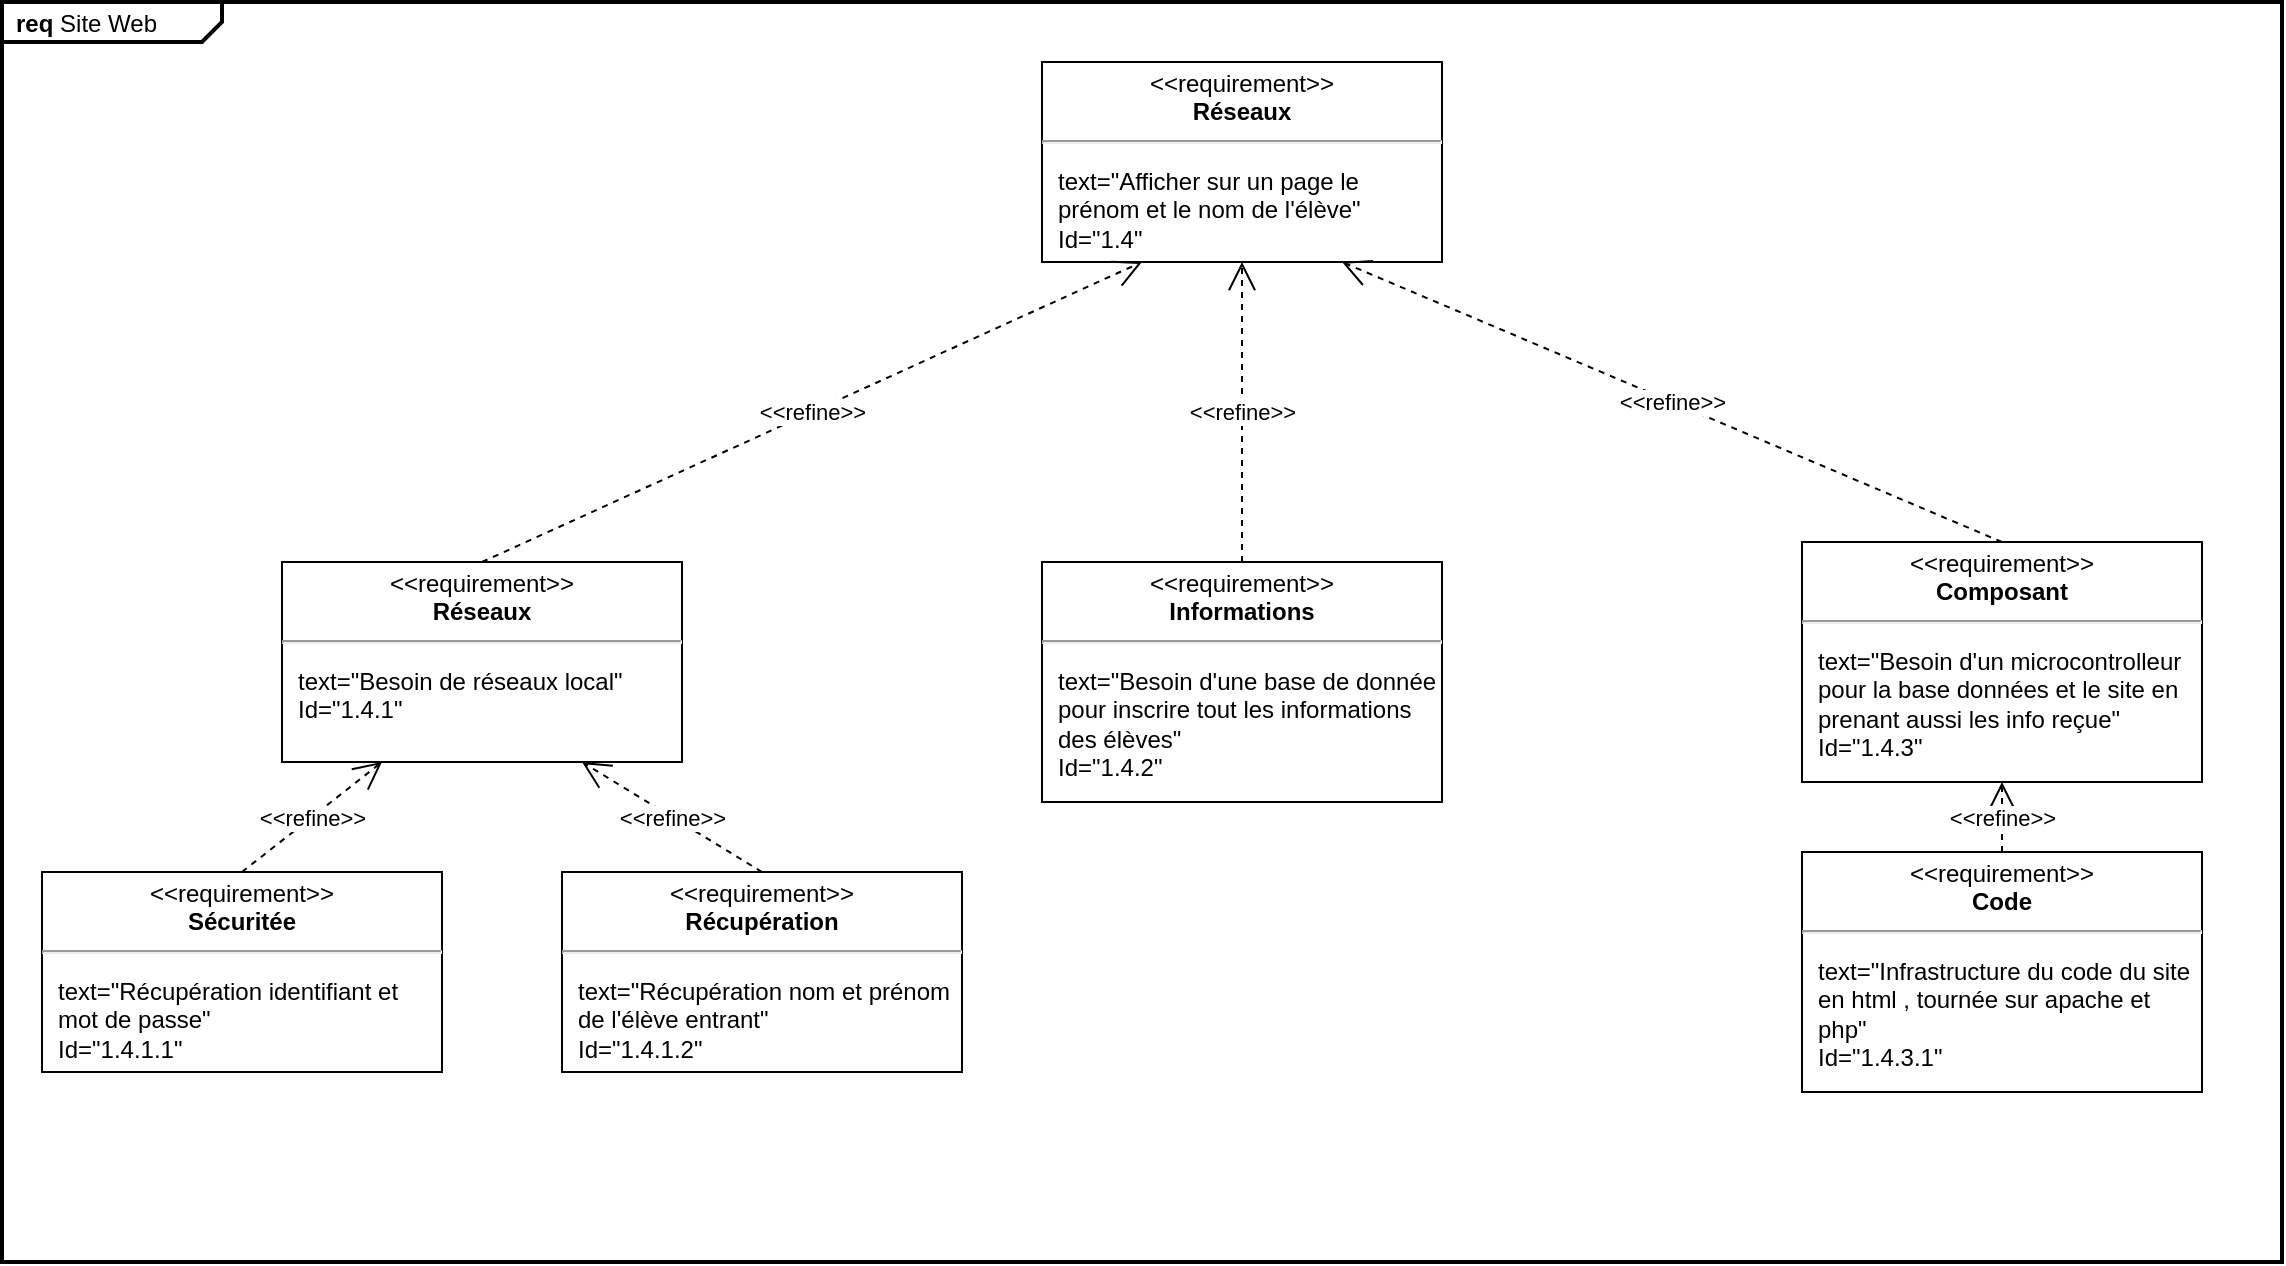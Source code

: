 <mxfile version="21.1.1" type="github">
  <diagram id="C5RBs43oDa-KdzZeNtuy" name="Page-1">
    <mxGraphModel dx="1620" dy="936" grid="1" gridSize="10" guides="1" tooltips="1" connect="1" arrows="1" fold="1" page="1" pageScale="1" pageWidth="583" pageHeight="827" math="0" shadow="0">
      <root>
        <mxCell id="WIyWlLk6GJQsqaUBKTNV-0" />
        <mxCell id="WIyWlLk6GJQsqaUBKTNV-1" parent="WIyWlLk6GJQsqaUBKTNV-0" />
        <mxCell id="BsSsryiCk5DZRYz1GBhs-5" value="&lt;p style=&quot;margin:0px;margin-top:4px;margin-left:7px;text-align:left;&quot;&gt;&lt;b&gt;req&lt;/b&gt;&amp;nbsp;Site Web&lt;/p&gt;" style="html=1;shape=mxgraph.sysml.package;overflow=fill;labelX=110;strokeWidth=2;align=center;" parent="WIyWlLk6GJQsqaUBKTNV-1" vertex="1">
          <mxGeometry x="10" y="50" width="1140" height="630" as="geometry" />
        </mxCell>
        <mxCell id="GaJeN53Z4AxEjJQTAGhH-0" value="&lt;p style=&quot;margin:0px;margin-top:4px;text-align:center;&quot;&gt;&amp;lt;&amp;lt;requirement&amp;gt;&amp;gt;&lt;br&gt;&lt;b&gt;Réseaux&lt;/b&gt;&lt;/p&gt;&lt;hr&gt;&lt;p&gt;&lt;/p&gt;&lt;p style=&quot;margin:0px;margin-left:8px;text-align:left;&quot;&gt;text=&quot;Besoin de réseaux local&quot;&lt;br&gt;Id=&quot;1.4.&lt;span style=&quot;background-color: initial;&quot;&gt;1&quot;&lt;/span&gt;&lt;/p&gt;" style="shape=rect;overflow=fill;html=1;whiteSpace=wrap;align=center;" parent="WIyWlLk6GJQsqaUBKTNV-1" vertex="1">
          <mxGeometry x="150" y="330" width="200" height="100" as="geometry" />
        </mxCell>
        <mxCell id="GaJeN53Z4AxEjJQTAGhH-6" value="&lt;p style=&quot;margin:0px;margin-top:4px;text-align:center;&quot;&gt;&amp;lt;&amp;lt;requirement&amp;gt;&amp;gt;&lt;br&gt;&lt;b&gt;Sécuritée&lt;/b&gt;&lt;/p&gt;&lt;hr&gt;&lt;p&gt;&lt;/p&gt;&lt;p style=&quot;margin:0px;margin-left:8px;text-align:left;&quot;&gt;text=&quot;Récupération identifiant et mot de passe&quot;&lt;br&gt;Id=&quot;1.4.1.1&quot;&lt;/p&gt;" style="shape=rect;overflow=fill;html=1;whiteSpace=wrap;align=center;" parent="WIyWlLk6GJQsqaUBKTNV-1" vertex="1">
          <mxGeometry x="30" y="485" width="200" height="100" as="geometry" />
        </mxCell>
        <mxCell id="GaJeN53Z4AxEjJQTAGhH-7" value="&lt;p style=&quot;margin:0px;margin-top:4px;text-align:center;&quot;&gt;&amp;lt;&amp;lt;requirement&amp;gt;&amp;gt;&lt;br&gt;&lt;b&gt;Réseaux&lt;/b&gt;&lt;/p&gt;&lt;hr&gt;&lt;p&gt;&lt;/p&gt;&lt;p style=&quot;margin:0px;margin-left:8px;text-align:left;&quot;&gt;text=&quot;Afficher sur un page le prénom et le nom de l&#39;élève&lt;span style=&quot;background-color: initial;&quot;&gt;&quot;&lt;/span&gt;&lt;/p&gt;&lt;p style=&quot;margin:0px;margin-left:8px;text-align:left;&quot;&gt;Id=&quot;1.4&lt;span style=&quot;background-color: initial;&quot;&gt;&quot;&lt;/span&gt;&lt;/p&gt;" style="shape=rect;overflow=fill;html=1;whiteSpace=wrap;align=center;" parent="WIyWlLk6GJQsqaUBKTNV-1" vertex="1">
          <mxGeometry x="530" y="80" width="200" height="100" as="geometry" />
        </mxCell>
        <mxCell id="GaJeN53Z4AxEjJQTAGhH-8" value="&lt;p style=&quot;margin:0px;margin-top:4px;text-align:center;&quot;&gt;&amp;lt;&amp;lt;requirement&amp;gt;&amp;gt;&lt;br&gt;&lt;b&gt;Récupération&lt;/b&gt;&lt;/p&gt;&lt;hr&gt;&lt;p&gt;&lt;/p&gt;&lt;p style=&quot;margin:0px;margin-left:8px;text-align:left;&quot;&gt;text=&quot;Récupération nom et prénom de l&#39;élève entrant&quot;&lt;br&gt;Id=&quot;1.4.1.2&lt;span style=&quot;background-color: initial;&quot;&gt;&quot;&lt;/span&gt;&lt;/p&gt;" style="shape=rect;overflow=fill;html=1;whiteSpace=wrap;align=center;" parent="WIyWlLk6GJQsqaUBKTNV-1" vertex="1">
          <mxGeometry x="290" y="485" width="200" height="100" as="geometry" />
        </mxCell>
        <mxCell id="GaJeN53Z4AxEjJQTAGhH-11" value="&amp;lt;&amp;lt;refine&amp;gt;&amp;gt;" style="endArrow=open;edgeStyle=none;endSize=12;dashed=1;html=1;rounded=0;entryX=0.75;entryY=1;entryDx=0;entryDy=0;exitX=0.5;exitY=0;exitDx=0;exitDy=0;" parent="WIyWlLk6GJQsqaUBKTNV-1" source="GaJeN53Z4AxEjJQTAGhH-8" target="GaJeN53Z4AxEjJQTAGhH-0" edge="1">
          <mxGeometry relative="1" as="geometry">
            <mxPoint x="510" y="430" as="sourcePoint" />
            <mxPoint x="630" y="430" as="targetPoint" />
          </mxGeometry>
        </mxCell>
        <mxCell id="GaJeN53Z4AxEjJQTAGhH-12" value="&amp;lt;&amp;lt;refine&amp;gt;&amp;gt;" style="endArrow=open;edgeStyle=none;endSize=12;dashed=1;html=1;rounded=0;entryX=0.25;entryY=1;entryDx=0;entryDy=0;exitX=0.5;exitY=0;exitDx=0;exitDy=0;" parent="WIyWlLk6GJQsqaUBKTNV-1" source="GaJeN53Z4AxEjJQTAGhH-6" target="GaJeN53Z4AxEjJQTAGhH-0" edge="1">
          <mxGeometry relative="1" as="geometry">
            <mxPoint x="400" y="495" as="sourcePoint" />
            <mxPoint x="310" y="440" as="targetPoint" />
          </mxGeometry>
        </mxCell>
        <mxCell id="GaJeN53Z4AxEjJQTAGhH-13" value="&amp;lt;&amp;lt;refine&amp;gt;&amp;gt;" style="endArrow=open;edgeStyle=none;endSize=12;dashed=1;html=1;rounded=0;entryX=0.25;entryY=1;entryDx=0;entryDy=0;exitX=0.5;exitY=0;exitDx=0;exitDy=0;" parent="WIyWlLk6GJQsqaUBKTNV-1" source="GaJeN53Z4AxEjJQTAGhH-0" target="GaJeN53Z4AxEjJQTAGhH-7" edge="1">
          <mxGeometry relative="1" as="geometry">
            <mxPoint x="400" y="495" as="sourcePoint" />
            <mxPoint x="310" y="440" as="targetPoint" />
          </mxGeometry>
        </mxCell>
        <mxCell id="GaJeN53Z4AxEjJQTAGhH-14" value="&lt;p style=&quot;margin:0px;margin-top:4px;text-align:center;&quot;&gt;&amp;lt;&amp;lt;requirement&amp;gt;&amp;gt;&lt;br&gt;&lt;b&gt;Informations&lt;/b&gt;&lt;/p&gt;&lt;hr&gt;&lt;p&gt;&lt;/p&gt;&lt;p style=&quot;margin:0px;margin-left:8px;text-align:left;&quot;&gt;text=&quot;Besoin d&#39;une base de donnée pour inscrire tout les informations des élèves&quot;&lt;br&gt;Id=&quot;1.4.2&lt;span style=&quot;background-color: initial;&quot;&gt;&quot;&lt;/span&gt;&lt;/p&gt;" style="shape=rect;overflow=fill;html=1;whiteSpace=wrap;align=center;" parent="WIyWlLk6GJQsqaUBKTNV-1" vertex="1">
          <mxGeometry x="530" y="330" width="200" height="120" as="geometry" />
        </mxCell>
        <mxCell id="GaJeN53Z4AxEjJQTAGhH-15" value="&amp;lt;&amp;lt;refine&amp;gt;&amp;gt;" style="endArrow=open;edgeStyle=none;endSize=12;dashed=1;html=1;rounded=0;entryX=0.5;entryY=1;entryDx=0;entryDy=0;exitX=0.5;exitY=0;exitDx=0;exitDy=0;" parent="WIyWlLk6GJQsqaUBKTNV-1" source="GaJeN53Z4AxEjJQTAGhH-14" target="GaJeN53Z4AxEjJQTAGhH-7" edge="1">
          <mxGeometry relative="1" as="geometry">
            <mxPoint x="260" y="340" as="sourcePoint" />
            <mxPoint x="400" y="260" as="targetPoint" />
          </mxGeometry>
        </mxCell>
        <mxCell id="BsSsryiCk5DZRYz1GBhs-0" value="&lt;p style=&quot;margin:0px;margin-top:4px;text-align:center;&quot;&gt;&amp;lt;&amp;lt;requirement&amp;gt;&amp;gt;&lt;br&gt;&lt;b&gt;Code&lt;/b&gt;&lt;/p&gt;&lt;hr&gt;&lt;p&gt;&lt;/p&gt;&lt;p style=&quot;margin:0px;margin-left:8px;text-align:left;&quot;&gt;text=&quot;Infrastructure du code du site en html , tournée sur apache et php&quot;&lt;br&gt;Id=&quot;1.4.3.1&lt;span style=&quot;background-color: initial;&quot;&gt;&quot;&lt;/span&gt;&lt;/p&gt;" style="shape=rect;overflow=fill;html=1;whiteSpace=wrap;align=center;" parent="WIyWlLk6GJQsqaUBKTNV-1" vertex="1">
          <mxGeometry x="910" y="475" width="200" height="120" as="geometry" />
        </mxCell>
        <mxCell id="BsSsryiCk5DZRYz1GBhs-3" value="&amp;lt;&amp;lt;refine&amp;gt;&amp;gt;" style="endArrow=open;edgeStyle=none;endSize=12;dashed=1;html=1;rounded=0;entryX=0.75;entryY=1;entryDx=0;entryDy=0;exitX=0.5;exitY=0;exitDx=0;exitDy=0;" parent="WIyWlLk6GJQsqaUBKTNV-1" source="rFErmSGiUq5VpY5qz9YR-0" target="GaJeN53Z4AxEjJQTAGhH-7" edge="1">
          <mxGeometry relative="1" as="geometry">
            <mxPoint x="960" y="260" as="sourcePoint" />
            <mxPoint x="960" y="110" as="targetPoint" />
          </mxGeometry>
        </mxCell>
        <mxCell id="rFErmSGiUq5VpY5qz9YR-0" value="&lt;p style=&quot;margin:0px;margin-top:4px;text-align:center;&quot;&gt;&amp;lt;&amp;lt;requirement&amp;gt;&amp;gt;&lt;br&gt;&lt;b&gt;Composant&lt;/b&gt;&lt;/p&gt;&lt;hr&gt;&lt;p&gt;&lt;/p&gt;&lt;p style=&quot;margin:0px;margin-left:8px;text-align:left;&quot;&gt;text=&quot;Besoin d&#39;un microcontrolleur pour la base données et le site en prenant aussi les info reçue&quot;&lt;br&gt;Id=&quot;1.4.3&lt;span style=&quot;background-color: initial;&quot;&gt;&quot;&lt;/span&gt;&lt;/p&gt;" style="shape=rect;overflow=fill;html=1;whiteSpace=wrap;align=center;" vertex="1" parent="WIyWlLk6GJQsqaUBKTNV-1">
          <mxGeometry x="910" y="320" width="200" height="120" as="geometry" />
        </mxCell>
        <mxCell id="rFErmSGiUq5VpY5qz9YR-1" value="&amp;lt;&amp;lt;refine&amp;gt;&amp;gt;" style="endArrow=open;edgeStyle=none;endSize=12;dashed=1;html=1;rounded=0;entryX=0.5;entryY=1;entryDx=0;entryDy=0;exitX=0.5;exitY=0;exitDx=0;exitDy=0;" edge="1" parent="WIyWlLk6GJQsqaUBKTNV-1" source="BsSsryiCk5DZRYz1GBhs-0" target="rFErmSGiUq5VpY5qz9YR-0">
          <mxGeometry relative="1" as="geometry">
            <mxPoint x="1020" y="475" as="sourcePoint" />
            <mxPoint x="930" y="420" as="targetPoint" />
          </mxGeometry>
        </mxCell>
      </root>
    </mxGraphModel>
  </diagram>
</mxfile>
